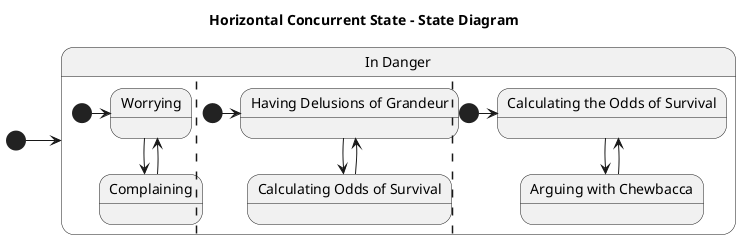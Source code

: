 @startuml Horizontal_Concurrent_State

Title Horizontal Concurrent State - State Diagram

'Margins are not exact for vertical separators

state "In Danger" as InDanger {
  [*] -> Worrying
  Worrying --> Complaining 
  Complaining --> Worrying
  
  ||
  
  state "Having Delusions of Grandeur" as grandeur
  state "Calculating Odds of Survival" as survival
  [*] -> grandeur
  grandeur --> survival
  survival --> grandeur
  
  ||
  
  state "Calculating the Odds of Survival" as calc
  state "Arguing with Chewbacca" as chewbacca
  [*] -> calc
  calc --> chewbacca 
  chewbacca --> calc
}

[*] -right-> InDanger




@enduml